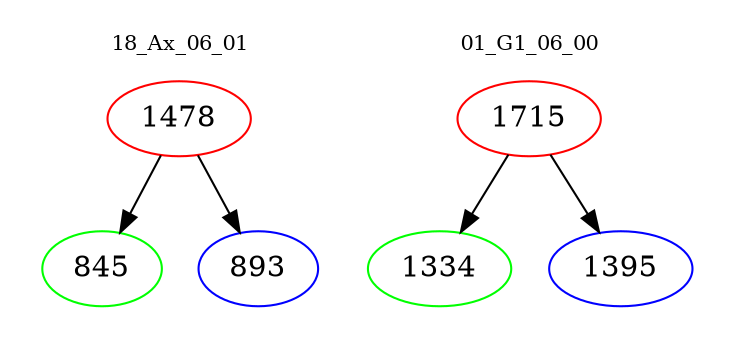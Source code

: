 digraph{
subgraph cluster_0 {
color = white
label = "18_Ax_06_01";
fontsize=10;
T0_1478 [label="1478", color="red"]
T0_1478 -> T0_845 [color="black"]
T0_845 [label="845", color="green"]
T0_1478 -> T0_893 [color="black"]
T0_893 [label="893", color="blue"]
}
subgraph cluster_1 {
color = white
label = "01_G1_06_00";
fontsize=10;
T1_1715 [label="1715", color="red"]
T1_1715 -> T1_1334 [color="black"]
T1_1334 [label="1334", color="green"]
T1_1715 -> T1_1395 [color="black"]
T1_1395 [label="1395", color="blue"]
}
}
